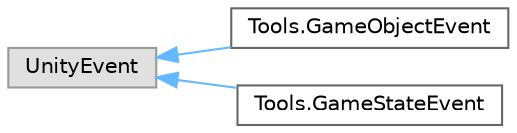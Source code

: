 digraph "Graphical Class Hierarchy"
{
 // LATEX_PDF_SIZE
  bgcolor="transparent";
  edge [fontname=Helvetica,fontsize=10,labelfontname=Helvetica,labelfontsize=10];
  node [fontname=Helvetica,fontsize=10,shape=box,height=0.2,width=0.4];
  rankdir="LR";
  Node0 [id="Node000000",label="UnityEvent",height=0.2,width=0.4,color="grey60", fillcolor="#E0E0E0", style="filled",tooltip=" "];
  Node0 -> Node1 [id="edge58_Node000000_Node000001",dir="back",color="steelblue1",style="solid",tooltip=" "];
  Node1 [id="Node000001",label="Tools.GameObjectEvent",height=0.2,width=0.4,color="grey40", fillcolor="white", style="filled",URL="$class_tools_1_1_game_object_event.html",tooltip=" "];
  Node0 -> Node2 [id="edge59_Node000000_Node000002",dir="back",color="steelblue1",style="solid",tooltip=" "];
  Node2 [id="Node000002",label="Tools.GameStateEvent",height=0.2,width=0.4,color="grey40", fillcolor="white", style="filled",URL="$class_tools_1_1_game_state_event.html",tooltip=" "];
}
